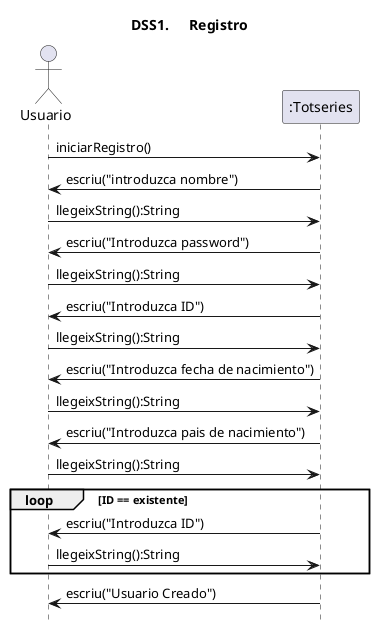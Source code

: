 @startuml
title	DSS1.	Registro	
hide	footbox
actor	Usuario	as	user

user	->	":Totseries":iniciarRegistro()
":Totseries" -> user :escriu("introduzca nombre")
user -> ":Totseries":llegeixString():String
":Totseries" -> user :escriu("Introduzca password")
user -> ":Totseries" :llegeixString():String
":Totseries" -> user :escriu("Introduzca ID")
user -> ":Totseries" :llegeixString():String
":Totseries" -> user :escriu("Introduzca fecha de nacimiento")
user -> ":Totseries" :llegeixString():String
":Totseries" -> user :escriu("Introduzca pais de nacimiento")
user -> ":Totseries" :llegeixString():String

loop ID == existente
    ":Totseries" -> user :escriu("Introduzca ID")
    user -> ":Totseries" :llegeixString():String
end
":Totseries" -> user :escriu("Usuario Creado")
@enduml

